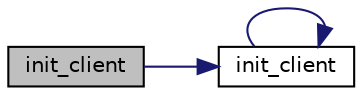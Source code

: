 digraph "init_client"
{
  edge [fontname="Helvetica",fontsize="10",labelfontname="Helvetica",labelfontsize="10"];
  node [fontname="Helvetica",fontsize="10",shape=record];
  rankdir="LR";
  Node13 [label="init_client",height=0.2,width=0.4,color="black", fillcolor="grey75", style="filled", fontcolor="black"];
  Node13 -> Node14 [color="midnightblue",fontsize="10",style="solid",fontname="Helvetica"];
  Node14 [label="init_client",height=0.2,width=0.4,color="black", fillcolor="white", style="filled",URL="$bluetooth__client_8cpp.html#ab646b6701d7cd7c0f68ac818c54c4947"];
  Node14 -> Node14 [color="midnightblue",fontsize="10",style="solid",fontname="Helvetica"];
}
